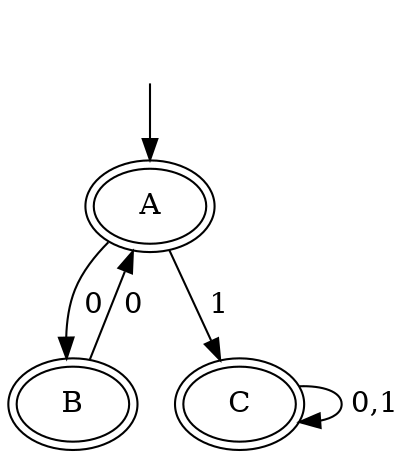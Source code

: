 digraph "AFER" {
    _nil0 [style="invis"]
    _nil0 -> A [label=""]
    A -> B [label=" 0"]
    A -> C [label=" 1"]
    B -> A [label=" 0"]
    C -> C [label=" 0,1"]
    A [peripheries=2]
    B [peripheries=2]
    C [peripheries=2]
}
